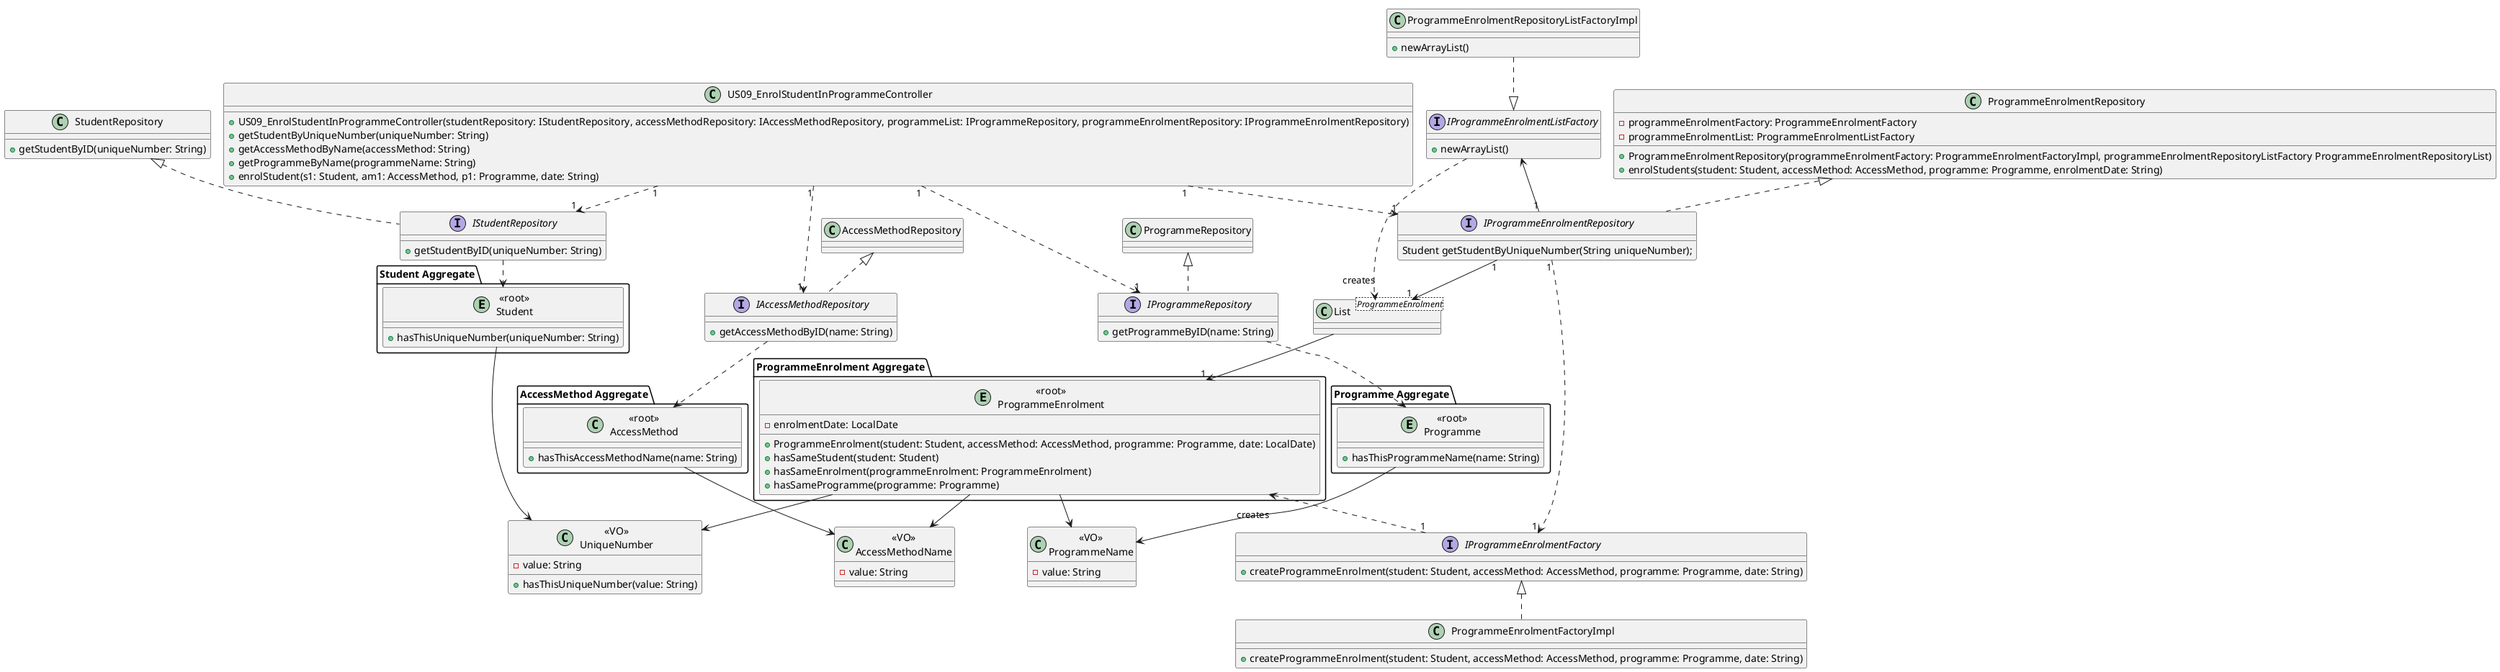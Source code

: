 @startuml
!pragma layout smetana
skinparam ranksep 100
skinparam nodesep 100

package "Student Aggregate" as S {
entity "<<root>>\nStudent" {
+hasThisUniqueNumber(uniqueNumber: String)
}
}

class "<<VO>>\nUniqueNumber" {
-value: String
+hasThisUniqueNumber(value: String)
}

"<<root>>\nStudent" --> "<<VO>>\nUniqueNumber"

package "AccessMethod Aggregate" as AM {
class "<<root>>\nAccessMethod" {
+hasThisAccessMethodName(name: String)
}
}

class "<<VO>>\nAccessMethodName" {
-value: String
}

"<<root>>\nAccessMethod" --> "<<VO>>\nAccessMethodName"

package "Programme Aggregate" as P {
entity "<<root>>\nProgramme" {
+hasThisProgrammeName(name: String)
}
}

class "<<VO>>\nProgrammeName" {
-value: String
}

"<<root>>\nProgramme" --> "<<VO>>\nProgrammeName"

package "ProgrammeEnrolment Aggregate" as PE {
entity "<<root>>\nProgrammeEnrolment" {
-enrolmentDate: LocalDate
+ProgrammeEnrolment(student: Student, accessMethod: AccessMethod, programme: Programme, date: LocalDate)
+hasSameStudent(student: Student)
+hasSameEnrolment(programmeEnrolment: ProgrammeEnrolment)
+hasSameProgramme(programme: Programme)
}
}

class US09_EnrolStudentInProgrammeController {
+US09_EnrolStudentInProgrammeController(studentRepository: IStudentRepository, accessMethodRepository: IAccessMethodRepository, programmeList: IProgrammeRepository, programmeEnrolmentRepository: IProgrammeEnrolmentRepository)
+getStudentByUniqueNumber(uniqueNumber: String)
+getAccessMethodByName(accessMethod: String)
+getProgrammeByName(programmeName: String)
+enrolStudent(s1: Student, am1: AccessMethod, p1: Programme, date: String)
}

interface IStudentRepository {
+getStudentByID(uniqueNumber: String)
}

class StudentRepository {
+getStudentByID(uniqueNumber: String)
}

interface IAccessMethodRepository {
+getAccessMethodByID(name: String)
}

interface IProgrammeRepository {
+getProgrammeByID(name: String)
}

class ProgrammeEnrolmentRepository {
-programmeEnrolmentFactory: ProgrammeEnrolmentFactory
-programmeEnrolmentList: ProgrammeEnrolmentListFactory
+ProgrammeEnrolmentRepository(programmeEnrolmentFactory: ProgrammeEnrolmentFactoryImpl, programmeEnrolmentRepositoryListFactory ProgrammeEnrolmentRepositoryList)
+enrolStudents(student: Student, accessMethod: AccessMethod, programme: Programme, enrolmentDate: String)
}

interface IProgrammeEnrolmentRepository {
Student getStudentByUniqueNumber(String uniqueNumber);
}

interface IProgrammeEnrolmentListFactory {
+newArrayList()
}

class ProgrammeEnrolmentRepositoryListFactoryImpl {
+newArrayList()
}

class ProgrammeEnrolmentFactoryImpl {
+createProgrammeEnrolment(student: Student, accessMethod: AccessMethod, programme: Programme, date: String)
}

interface IProgrammeEnrolmentFactory {
+createProgrammeEnrolment(student: Student, accessMethod: AccessMethod, programme: Programme, date: String)
}

class List<ProgrammeEnrolment> {
}

IStudentRepository  -.>  "<<root>>\nStudent"
IAccessMethodRepository  -.>  "<<root>>\nAccessMethod"
IProgrammeRepository  -.>  "<<root>>\nProgramme"
IProgrammeEnrolmentFactory "1" .u.> " \ncreates" "<<root>>\nProgrammeEnrolment"
IProgrammeEnrolmentRepository "1" ..> "1" IProgrammeEnrolmentFactory
IProgrammeEnrolmentFactory <|.. ProgrammeEnrolmentFactoryImpl
IProgrammeEnrolmentListFactory <-- "1" IProgrammeEnrolmentRepository
IProgrammeEnrolmentListFactory <|.u. ProgrammeEnrolmentRepositoryListFactoryImpl
IProgrammeEnrolmentRepository "1" --> "1" List
IProgrammeEnrolmentListFactory  ..> "creates\n" List
List --> "1" "<<root>>\nProgrammeEnrolment"

US09_EnrolStudentInProgrammeController "1" -.> "1" IStudentRepository
StudentRepository <|.- IStudentRepository
US09_EnrolStudentInProgrammeController "1" -.> "1" IAccessMethodRepository
AccessMethodRepository <|.- IAccessMethodRepository
US09_EnrolStudentInProgrammeController "1" -.> "1" IProgrammeRepository
ProgrammeRepository <|.- IProgrammeRepository
US09_EnrolStudentInProgrammeController "1" -.> "1" IProgrammeEnrolmentRepository

IProgrammeEnrolmentRepository .u.|> ProgrammeEnrolmentRepository
"<<root>>\nProgrammeEnrolment" --> "<<VO>>\nUniqueNumber"
"<<root>>\nProgrammeEnrolment" --> "<<VO>>\nProgrammeName"
"<<root>>\nProgrammeEnrolment" --> "<<VO>>\nAccessMethodName"

@enduml
